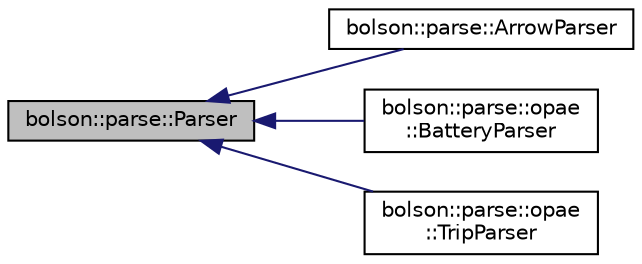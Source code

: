 digraph "bolson::parse::Parser"
{
 // LATEX_PDF_SIZE
  edge [fontname="Helvetica",fontsize="10",labelfontname="Helvetica",labelfontsize="10"];
  node [fontname="Helvetica",fontsize="10",shape=record];
  rankdir="LR";
  Node1 [label="bolson::parse::Parser",height=0.2,width=0.4,color="black", fillcolor="grey75", style="filled", fontcolor="black",tooltip="Abstract class for implementations of parsing supplied buffers to RecordBatches."];
  Node1 -> Node2 [dir="back",color="midnightblue",fontsize="10",style="solid",fontname="Helvetica"];
  Node2 [label="bolson::parse::ArrowParser",height=0.2,width=0.4,color="black", fillcolor="white", style="filled",URL="$classbolson_1_1parse_1_1_arrow_parser.html",tooltip="Parser implementation using Arrow's built-in JSON parser."];
  Node1 -> Node3 [dir="back",color="midnightblue",fontsize="10",style="solid",fontname="Helvetica"];
  Node3 [label="bolson::parse::opae\l::BatteryParser",height=0.2,width=0.4,color="black", fillcolor="white", style="filled",URL="$classbolson_1_1parse_1_1opae_1_1_battery_parser.html",tooltip=" "];
  Node1 -> Node4 [dir="back",color="midnightblue",fontsize="10",style="solid",fontname="Helvetica"];
  Node4 [label="bolson::parse::opae\l::TripParser",height=0.2,width=0.4,color="black", fillcolor="white", style="filled",URL="$classbolson_1_1parse_1_1opae_1_1_trip_parser.html",tooltip="Host-side representation of the N:1 hardware parsers for trip report."];
}
